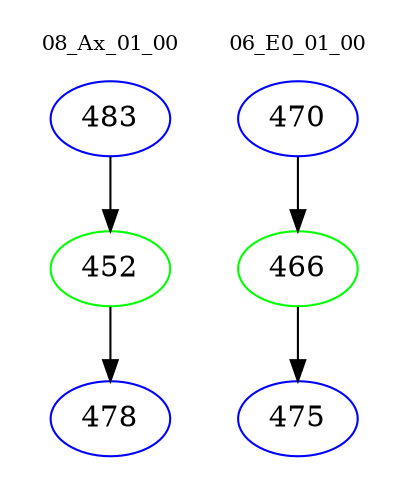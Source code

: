 digraph{
subgraph cluster_0 {
color = white
label = "08_Ax_01_00";
fontsize=10;
T0_483 [label="483", color="blue"]
T0_483 -> T0_452 [color="black"]
T0_452 [label="452", color="green"]
T0_452 -> T0_478 [color="black"]
T0_478 [label="478", color="blue"]
}
subgraph cluster_1 {
color = white
label = "06_E0_01_00";
fontsize=10;
T1_470 [label="470", color="blue"]
T1_470 -> T1_466 [color="black"]
T1_466 [label="466", color="green"]
T1_466 -> T1_475 [color="black"]
T1_475 [label="475", color="blue"]
}
}
